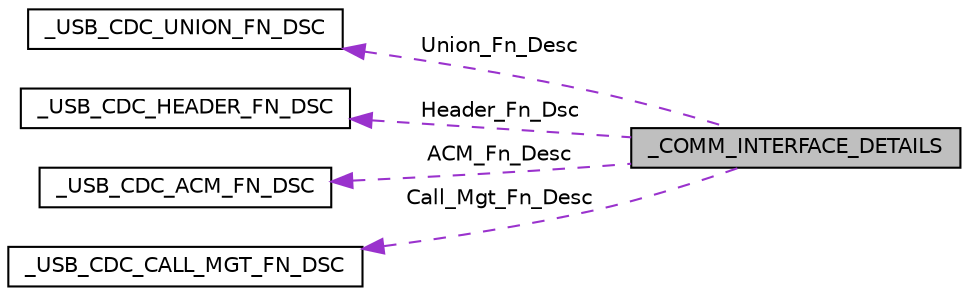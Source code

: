 digraph "_COMM_INTERFACE_DETAILS"
{
  edge [fontname="Helvetica",fontsize="10",labelfontname="Helvetica",labelfontsize="10"];
  node [fontname="Helvetica",fontsize="10",shape=record];
  rankdir="LR";
  Node1 [label="_COMM_INTERFACE_DETAILS",height=0.2,width=0.4,color="black", fillcolor="grey75", style="filled", fontcolor="black"];
  Node2 -> Node1 [dir="back",color="darkorchid3",fontsize="10",style="dashed",label=" Union_Fn_Desc" ,fontname="Helvetica"];
  Node2 [label="_USB_CDC_UNION_FN_DSC",height=0.2,width=0.4,color="black", fillcolor="white", style="filled",URL="$struct___u_s_b___c_d_c___u_n_i_o_n___f_n___d_s_c.html"];
  Node3 -> Node1 [dir="back",color="darkorchid3",fontsize="10",style="dashed",label=" Header_Fn_Dsc" ,fontname="Helvetica"];
  Node3 [label="_USB_CDC_HEADER_FN_DSC",height=0.2,width=0.4,color="black", fillcolor="white", style="filled",URL="$struct___u_s_b___c_d_c___h_e_a_d_e_r___f_n___d_s_c.html"];
  Node4 -> Node1 [dir="back",color="darkorchid3",fontsize="10",style="dashed",label=" ACM_Fn_Desc" ,fontname="Helvetica"];
  Node4 [label="_USB_CDC_ACM_FN_DSC",height=0.2,width=0.4,color="black", fillcolor="white", style="filled",URL="$struct___u_s_b___c_d_c___a_c_m___f_n___d_s_c.html"];
  Node5 -> Node1 [dir="back",color="darkorchid3",fontsize="10",style="dashed",label=" Call_Mgt_Fn_Desc" ,fontname="Helvetica"];
  Node5 [label="_USB_CDC_CALL_MGT_FN_DSC",height=0.2,width=0.4,color="black", fillcolor="white", style="filled",URL="$struct___u_s_b___c_d_c___c_a_l_l___m_g_t___f_n___d_s_c.html"];
}
